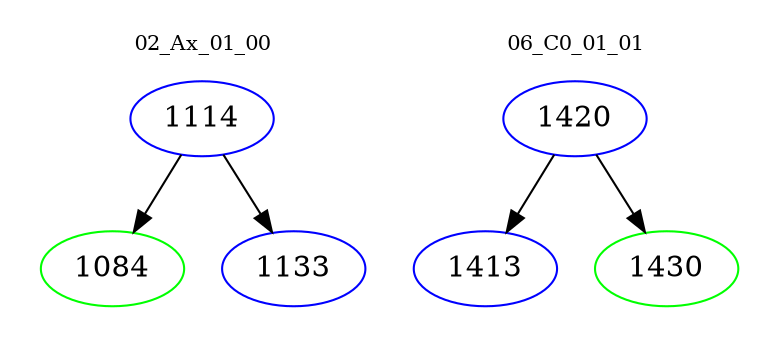 digraph{
subgraph cluster_0 {
color = white
label = "02_Ax_01_00";
fontsize=10;
T0_1114 [label="1114", color="blue"]
T0_1114 -> T0_1084 [color="black"]
T0_1084 [label="1084", color="green"]
T0_1114 -> T0_1133 [color="black"]
T0_1133 [label="1133", color="blue"]
}
subgraph cluster_1 {
color = white
label = "06_C0_01_01";
fontsize=10;
T1_1420 [label="1420", color="blue"]
T1_1420 -> T1_1413 [color="black"]
T1_1413 [label="1413", color="blue"]
T1_1420 -> T1_1430 [color="black"]
T1_1430 [label="1430", color="green"]
}
}
